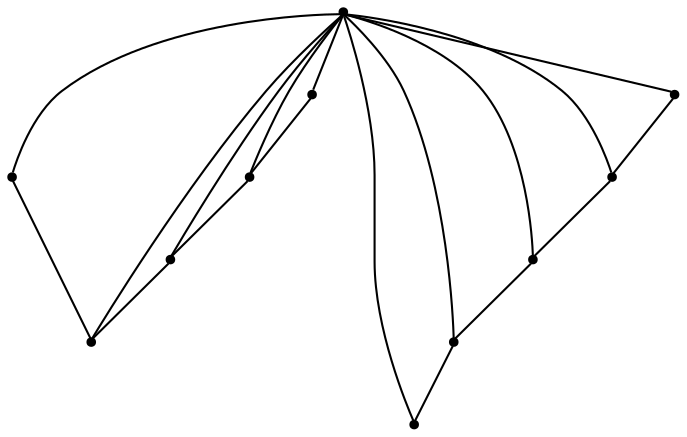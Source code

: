 graph {
  node [shape=point,comment="{\"directed\":false,\"doi\":\"10.1007/978-3-540-77537-9_27\",\"figure\":\"2\"}"]

  v0 [pos="1083.7462968515795,729.7014650202982"]
  v1 [pos="1050.9088374293126,924.6477280734987"]
  v2 [pos="1026.827756021189,788.5349926719982"]
  v3 [pos="972.2875560937925,868.8151056147806"]
  v4 [pos="879.5318791234215,987.7953391713545"]
  v5 [pos="845.3181502142618,741.5179704524271"]
  v6 [pos="801.409422506288,878.1922426775468"]
  v7 [pos="752.623681072856,673.7443746078116"]
  v8 [pos="713.095401080819,797.9139741755715"]
  v9 [pos="692.7043182639188,765.1520625406063"]
  v10 [pos="640.4791040464888,788.6615594722025"]

  v0 -- v1 [id="-1",pos="1083.7462968515795,729.7014650202982 1082.1759215598881,742.0423004528709 1082.1759215598881,742.0423004528709 1082.1759215598881,742.0423004528709 1054.444957502498,911.6433391602573 1054.444957502498,911.6433391602573 1054.444957502498,911.6433391602573 1050.9088374293126,924.6477280734987 1050.9088374293126,924.6477280734987 1050.9088374293126,924.6477280734987"]
  v10 -- v4 [id="-2",pos="640.4791040464888,788.6615594722025 645.2048319971839,797.812593532594 645.2048319971839,797.812593532594 645.2048319971839,797.812593532594 865.3896257267442,980.7633131925727 865.3896257267442,980.7633131925727 865.3896257267442,980.7633131925727 879.5318791234215,987.7953391713545 879.5318791234215,987.7953391713545 879.5318791234215,987.7953391713545"]
  v10 -- v5 [id="-3",pos="640.4791040464888,788.6615594722025 845.3181502142618,741.5179704524271 845.3181502142618,741.5179704524271 845.3181502142618,741.5179704524271"]
  v10 -- v9 [id="-4",pos="640.4791040464888,788.6615594722025 692.7043182639188,765.1520625406063 692.7043182639188,765.1520625406063 692.7043182639188,765.1520625406063"]
  v10 -- v0 [id="-5",pos="640.4791040464888,788.6615594722025 1083.7462968515795,729.7014650202982 1083.7462968515795,729.7014650202982 1083.7462968515795,729.7014650202982"]
  v10 -- v3 [id="-6",pos="640.4791040464888,788.6615594722025 972.2875560937925,868.8151056147806 972.2875560937925,868.8151056147806 972.2875560937925,868.8151056147806"]
  v10 -- v2 [id="-8",pos="640.4791040464888,788.6615594722025 1026.827756021189,788.5349926719982 1026.827756021189,788.5349926719982 1026.827756021189,788.5349926719982"]
  v10 -- v7 [id="-9",pos="640.4791040464888,788.6615594722025 752.623681072856,673.7443746078116 752.623681072856,673.7443746078116 752.623681072856,673.7443746078116"]
  v10 -- v8 [id="-10",pos="640.4791040464888,788.6615594722025 713.095401080819,797.9139741755715 713.095401080819,797.9139741755715 713.095401080819,797.9139741755715"]
  v9 -- v8 [id="-11",pos="692.7043182639188,765.1520625406063 701.2820196817087,780.0306577193837 701.2820196817087,780.0306577193837 701.2820196817087,780.0306577193837 705.2397866182548,785.6665056086771 705.2397866182548,785.6665056086771 705.2397866182548,785.6665056086771 713.095401080819,797.9139741755715 713.095401080819,797.9139741755715 713.095401080819,797.9139741755715"]
  v8 -- v7 [id="-12",pos="713.095401080819,797.9139741755715 718.2823987384174,784.2675290572744 718.2823987384174,784.2675290572744 718.2823987384174,784.2675290572744 749.9801009422124,684.929254465655 749.9801009422124,684.929254465655 749.9801009422124,684.929254465655 752.623681072856,673.7443746078116 752.623681072856,673.7443746078116 752.623681072856,673.7443746078116"]
  v7 -- v6 [id="-13",pos="752.623681072856,673.7443746078116 756.4369542676349,688.26985477416 756.4369542676349,688.26985477416 756.4369542676349,688.26985477416 797.0657822010129,862.0118538974732 797.0657822010129,862.0118538974732 797.0657822010129,862.0118538974732 801.409422506288,878.1922426775468 801.409422506288,878.1922426775468 801.409422506288,878.1922426775468"]
  v6 -- v5 [id="-14",pos="801.409422506288,878.1922426775468 805.4172150722769,863.2579326661166 805.4172150722769,863.2579326661166 805.4172150722769,863.2579326661166 839.8620798865029,755.0503146463191 839.8620798865029,755.0503146463191 839.8620798865029,755.0503146463191 845.3181502142618,741.5179704524271 845.3181502142618,741.5179704524271 845.3181502142618,741.5179704524271"]
  v4 -- v3 [id="-16",pos="879.5318791234215,987.7953391713545 890.2173535724019,977.0891871050371 890.2173535724019,977.0891871050371 890.2173535724019,977.0891871050371 962.126881515148,879.9970598078958 962.126881515148,879.9970598078958 962.126881515148,879.9970598078958 972.2875560937925,868.8151056147806 972.2875560937925,868.8151056147806 972.2875560937925,868.8151056147806"]
  v3 -- v2 [id="-17",pos="972.2875560937925,868.8151056147806 979.7431563976198,858.0937528121572 979.7431563976198,858.0937528121572 979.7431563976198,858.0937528121572 1017.9392594448356,800.6904300027644 1017.9392594448356,800.6904300027644 1017.9392594448356,800.6904300027644 1026.827756021189,788.5349926719982 1026.827756021189,788.5349926719982 1026.827756021189,788.5349926719982"]
  v2 -- v1 [id="-18",pos="1026.827756021189,788.5349926719982 1028.4249495040538,802.631290542981 1028.4249495040538,802.631290542981 1028.4249495040538,802.631290542981 1048.228227198401,910.7437608577005 1048.228227198401,910.7437608577005 1048.228227198401,910.7437608577005 1050.9088374293126,924.6477280734987 1050.9088374293126,924.6477280734987 1050.9088374293126,924.6477280734987"]
  v10 -- v1 [id="-19",pos="640.4791040464888,788.6615594722025 1050.9088374293126,924.6477280734987 1050.9088374293126,924.6477280734987 1050.9088374293126,924.6477280734987"]
  v10 -- v6 [id="-20",pos="640.4791040464888,788.6615594722025 801.409422506288,878.1922426775468 801.409422506288,878.1922426775468 801.409422506288,878.1922426775468"]
}